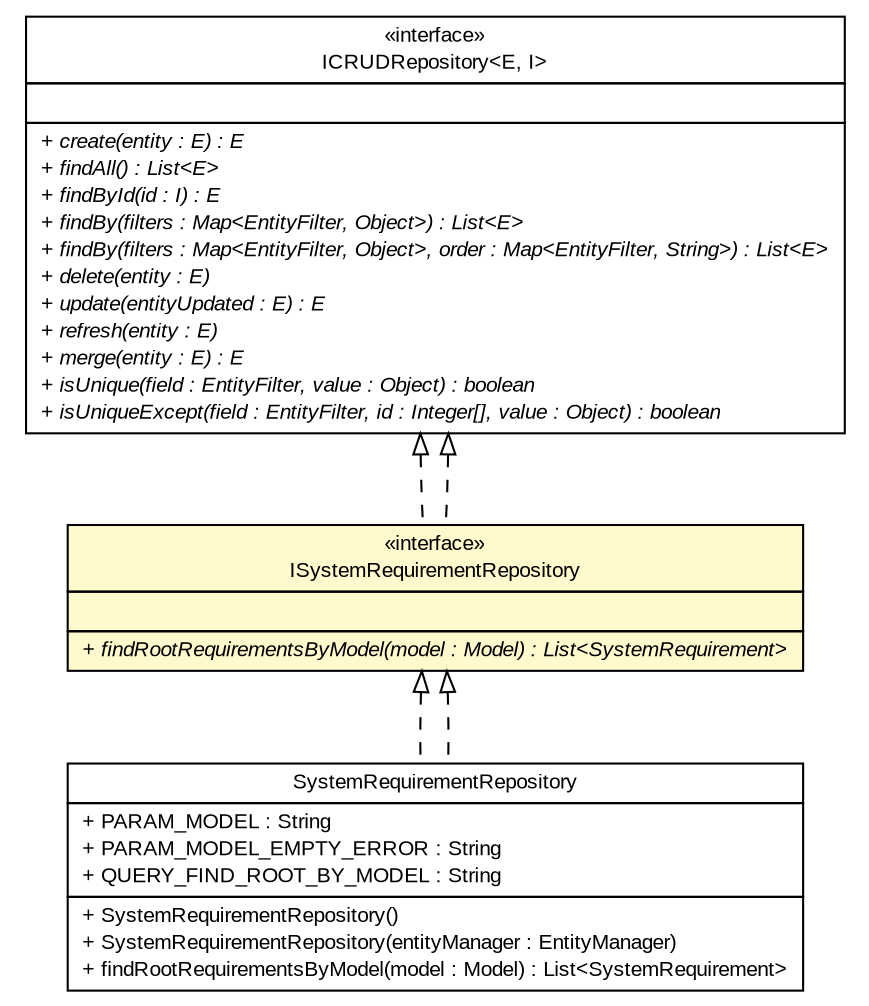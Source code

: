 #!/usr/local/bin/dot
#
# Class diagram 
# Generated by UMLGraph version R5_6-24-gf6e263 (http://www.umlgraph.org/)
#

digraph G {
	edge [fontname="arial",fontsize=10,labelfontname="arial",labelfontsize=10];
	node [fontname="arial",fontsize=10,shape=plaintext];
	nodesep=0.25;
	ranksep=0.5;
	// gov.sandia.cf.dao.ICRUDRepository<E, I>
	c199702 [label=<<table title="gov.sandia.cf.dao.ICRUDRepository" border="0" cellborder="1" cellspacing="0" cellpadding="2" port="p" href="./ICRUDRepository.html">
		<tr><td><table border="0" cellspacing="0" cellpadding="1">
<tr><td align="center" balign="center"> &#171;interface&#187; </td></tr>
<tr><td align="center" balign="center"> ICRUDRepository&lt;E, I&gt; </td></tr>
		</table></td></tr>
		<tr><td><table border="0" cellspacing="0" cellpadding="1">
<tr><td align="left" balign="left">  </td></tr>
		</table></td></tr>
		<tr><td><table border="0" cellspacing="0" cellpadding="1">
<tr><td align="left" balign="left"><font face="arial italic" point-size="10.0"> + create(entity : E) : E </font></td></tr>
<tr><td align="left" balign="left"><font face="arial italic" point-size="10.0"> + findAll() : List&lt;E&gt; </font></td></tr>
<tr><td align="left" balign="left"><font face="arial italic" point-size="10.0"> + findById(id : I) : E </font></td></tr>
<tr><td align="left" balign="left"><font face="arial italic" point-size="10.0"> + findBy(filters : Map&lt;EntityFilter, Object&gt;) : List&lt;E&gt; </font></td></tr>
<tr><td align="left" balign="left"><font face="arial italic" point-size="10.0"> + findBy(filters : Map&lt;EntityFilter, Object&gt;, order : Map&lt;EntityFilter, String&gt;) : List&lt;E&gt; </font></td></tr>
<tr><td align="left" balign="left"><font face="arial italic" point-size="10.0"> + delete(entity : E) </font></td></tr>
<tr><td align="left" balign="left"><font face="arial italic" point-size="10.0"> + update(entityUpdated : E) : E </font></td></tr>
<tr><td align="left" balign="left"><font face="arial italic" point-size="10.0"> + refresh(entity : E) </font></td></tr>
<tr><td align="left" balign="left"><font face="arial italic" point-size="10.0"> + merge(entity : E) : E </font></td></tr>
<tr><td align="left" balign="left"><font face="arial italic" point-size="10.0"> + isUnique(field : EntityFilter, value : Object) : boolean </font></td></tr>
<tr><td align="left" balign="left"><font face="arial italic" point-size="10.0"> + isUniqueExcept(field : EntityFilter, id : Integer[], value : Object) : boolean </font></td></tr>
		</table></td></tr>
		</table>>, URL="./ICRUDRepository.html", fontname="arial", fontcolor="black", fontsize=10.0];
	// gov.sandia.cf.dao.impl.SystemRequirementRepository
	c199765 [label=<<table title="gov.sandia.cf.dao.impl.SystemRequirementRepository" border="0" cellborder="1" cellspacing="0" cellpadding="2" port="p" href="./impl/SystemRequirementRepository.html">
		<tr><td><table border="0" cellspacing="0" cellpadding="1">
<tr><td align="center" balign="center"> SystemRequirementRepository </td></tr>
		</table></td></tr>
		<tr><td><table border="0" cellspacing="0" cellpadding="1">
<tr><td align="left" balign="left"> + PARAM_MODEL : String </td></tr>
<tr><td align="left" balign="left"> + PARAM_MODEL_EMPTY_ERROR : String </td></tr>
<tr><td align="left" balign="left"> + QUERY_FIND_ROOT_BY_MODEL : String </td></tr>
		</table></td></tr>
		<tr><td><table border="0" cellspacing="0" cellpadding="1">
<tr><td align="left" balign="left"> + SystemRequirementRepository() </td></tr>
<tr><td align="left" balign="left"> + SystemRequirementRepository(entityManager : EntityManager) </td></tr>
<tr><td align="left" balign="left"> + findRootRequirementsByModel(model : Model) : List&lt;SystemRequirement&gt; </td></tr>
		</table></td></tr>
		</table>>, URL="./impl/SystemRequirementRepository.html", fontname="arial", fontcolor="black", fontsize=10.0];
	// gov.sandia.cf.dao.ISystemRequirementRepository
	c199812 [label=<<table title="gov.sandia.cf.dao.ISystemRequirementRepository" border="0" cellborder="1" cellspacing="0" cellpadding="2" port="p" bgcolor="lemonChiffon" href="./ISystemRequirementRepository.html">
		<tr><td><table border="0" cellspacing="0" cellpadding="1">
<tr><td align="center" balign="center"> &#171;interface&#187; </td></tr>
<tr><td align="center" balign="center"> ISystemRequirementRepository </td></tr>
		</table></td></tr>
		<tr><td><table border="0" cellspacing="0" cellpadding="1">
<tr><td align="left" balign="left">  </td></tr>
		</table></td></tr>
		<tr><td><table border="0" cellspacing="0" cellpadding="1">
<tr><td align="left" balign="left"><font face="arial italic" point-size="10.0"> + findRootRequirementsByModel(model : Model) : List&lt;SystemRequirement&gt; </font></td></tr>
		</table></td></tr>
		</table>>, URL="./ISystemRequirementRepository.html", fontname="arial", fontcolor="black", fontsize=10.0];
	//gov.sandia.cf.dao.impl.SystemRequirementRepository implements gov.sandia.cf.dao.ISystemRequirementRepository
	c199812:p -> c199765:p [dir=back,arrowtail=empty,style=dashed];
	//gov.sandia.cf.dao.ISystemRequirementRepository implements gov.sandia.cf.dao.ICRUDRepository<E, I>
	c199702:p -> c199812:p [dir=back,arrowtail=empty,style=dashed];
	//gov.sandia.cf.dao.ISystemRequirementRepository implements gov.sandia.cf.dao.ICRUDRepository<E, I>
	c199702:p -> c199812:p [dir=back,arrowtail=empty,style=dashed];
	//gov.sandia.cf.dao.impl.SystemRequirementRepository implements gov.sandia.cf.dao.ISystemRequirementRepository
	c199812:p -> c199765:p [dir=back,arrowtail=empty,style=dashed];
}

